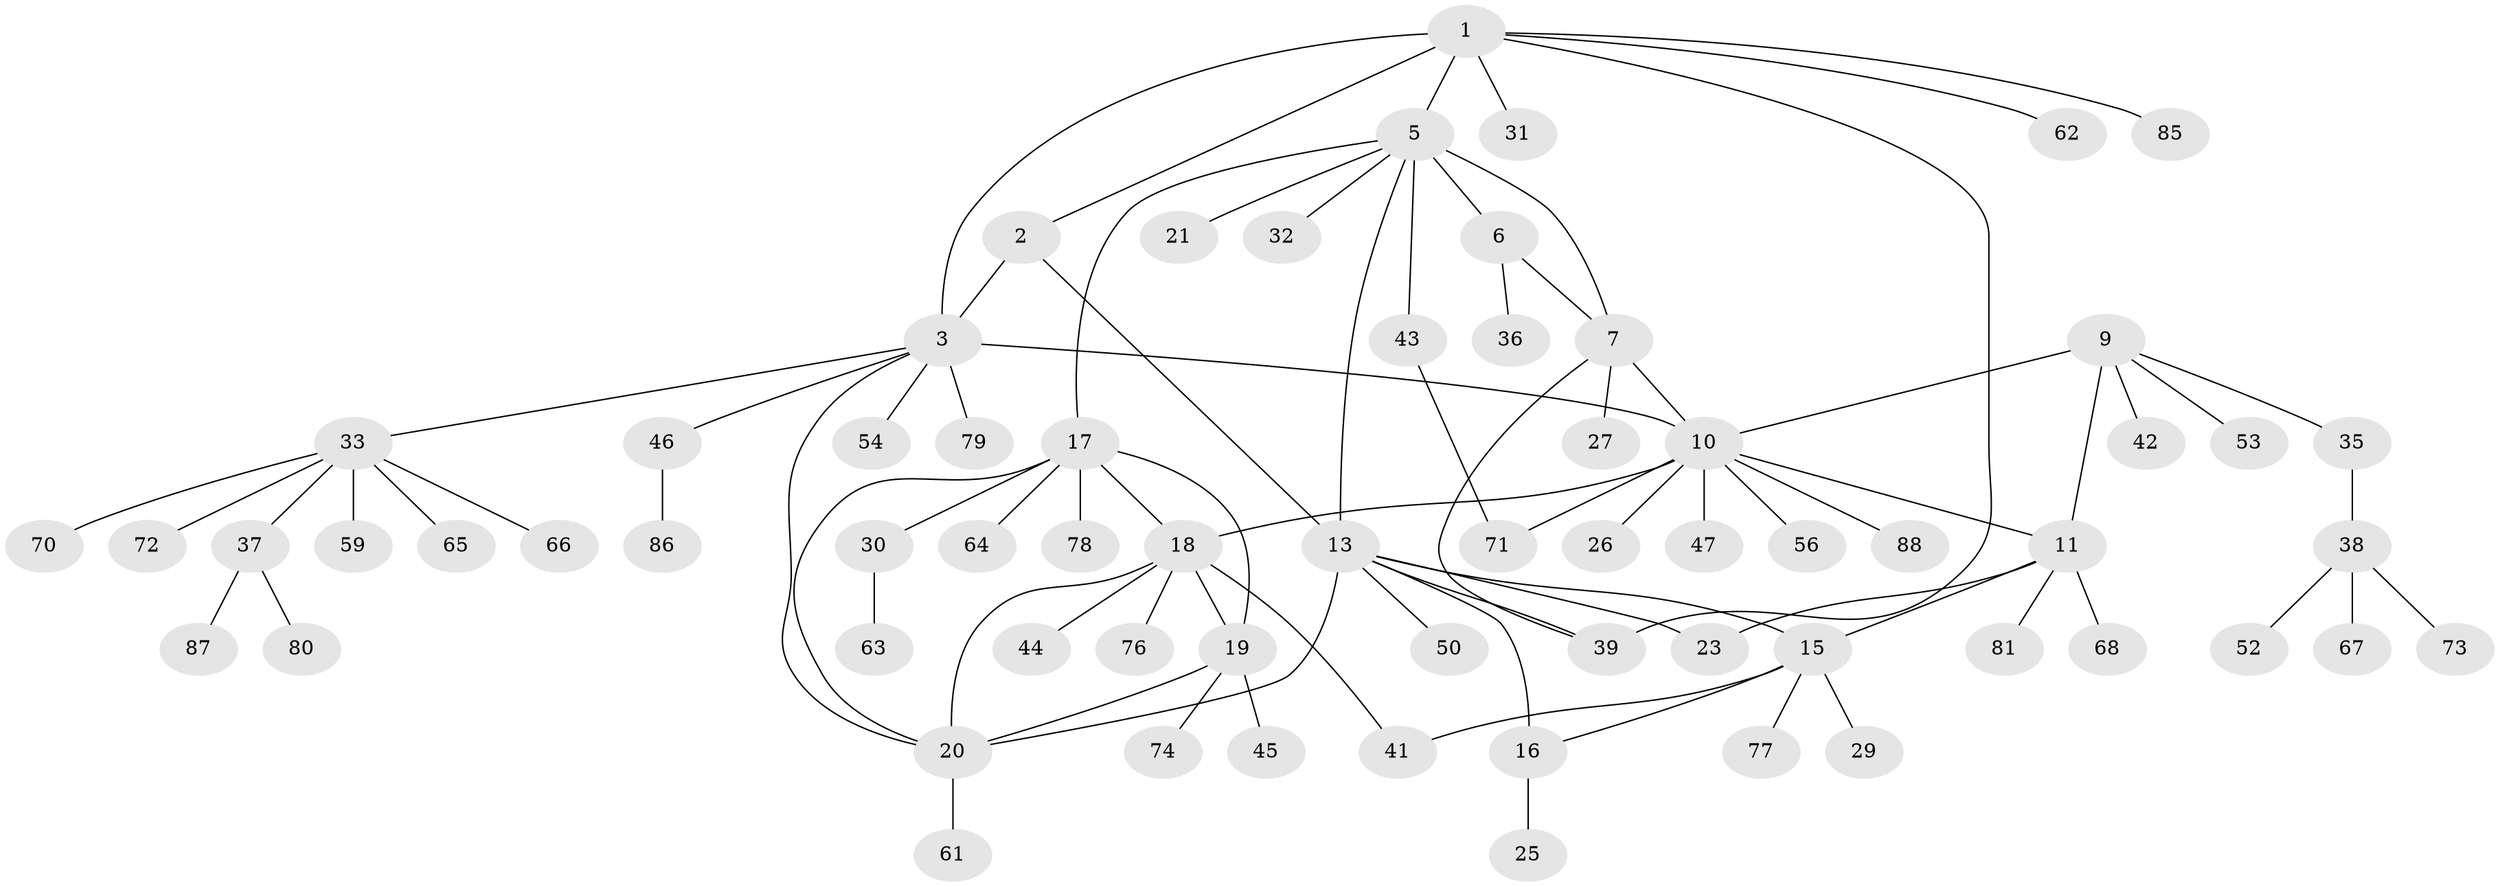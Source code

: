 // original degree distribution, {7: 0.07865168539325842, 4: 0.0449438202247191, 5: 0.07865168539325842, 13: 0.011235955056179775, 8: 0.02247191011235955, 6: 0.02247191011235955, 1: 0.550561797752809, 3: 0.06741573033707865, 2: 0.12359550561797752}
// Generated by graph-tools (version 1.1) at 2025/42/03/06/25 10:42:08]
// undirected, 67 vertices, 84 edges
graph export_dot {
graph [start="1"]
  node [color=gray90,style=filled];
  1 [super="+82"];
  2;
  3 [super="+4"];
  5 [super="+8"];
  6;
  7 [super="+48"];
  9 [super="+51"];
  10 [super="+60"];
  11 [super="+12"];
  13 [super="+14"];
  15 [super="+69"];
  16 [super="+34"];
  17 [super="+24"];
  18 [super="+28"];
  19 [super="+22"];
  20 [super="+40"];
  21;
  23;
  25;
  26;
  27;
  29;
  30 [super="+89"];
  31;
  32;
  33 [super="+55"];
  35;
  36 [super="+58"];
  37 [super="+49"];
  38 [super="+84"];
  39;
  41 [super="+57"];
  42;
  43;
  44;
  45;
  46 [super="+83"];
  47;
  50;
  52;
  53;
  54;
  56;
  59;
  61;
  62;
  63;
  64;
  65;
  66 [super="+75"];
  67;
  68;
  70;
  71;
  72;
  73;
  74;
  76;
  77;
  78;
  79;
  80;
  81;
  85;
  86;
  87;
  88;
  1 -- 2;
  1 -- 3 [weight=2];
  1 -- 5;
  1 -- 31;
  1 -- 62;
  1 -- 85;
  1 -- 39;
  2 -- 3 [weight=2];
  2 -- 13;
  3 -- 33;
  3 -- 79;
  3 -- 20;
  3 -- 54;
  3 -- 10;
  3 -- 46;
  5 -- 6 [weight=2];
  5 -- 7 [weight=2];
  5 -- 13;
  5 -- 32;
  5 -- 43;
  5 -- 17;
  5 -- 21;
  6 -- 7;
  6 -- 36;
  7 -- 10 [weight=2];
  7 -- 27;
  7 -- 39;
  9 -- 10;
  9 -- 11 [weight=2];
  9 -- 35;
  9 -- 42;
  9 -- 53;
  10 -- 11 [weight=2];
  10 -- 18;
  10 -- 26;
  10 -- 47;
  10 -- 56;
  10 -- 71;
  10 -- 88;
  11 -- 15;
  11 -- 23;
  11 -- 81;
  11 -- 68;
  13 -- 15 [weight=2];
  13 -- 16 [weight=2];
  13 -- 39;
  13 -- 50;
  13 -- 20;
  13 -- 23;
  15 -- 16;
  15 -- 29;
  15 -- 77;
  15 -- 41;
  16 -- 25;
  17 -- 18;
  17 -- 19;
  17 -- 20;
  17 -- 64;
  17 -- 78;
  17 -- 30;
  18 -- 19;
  18 -- 20;
  18 -- 76;
  18 -- 41;
  18 -- 44;
  19 -- 20;
  19 -- 74;
  19 -- 45;
  20 -- 61;
  30 -- 63;
  33 -- 37;
  33 -- 59;
  33 -- 65;
  33 -- 66;
  33 -- 70;
  33 -- 72;
  35 -- 38;
  37 -- 80;
  37 -- 87;
  38 -- 52;
  38 -- 67;
  38 -- 73;
  43 -- 71;
  46 -- 86;
}
